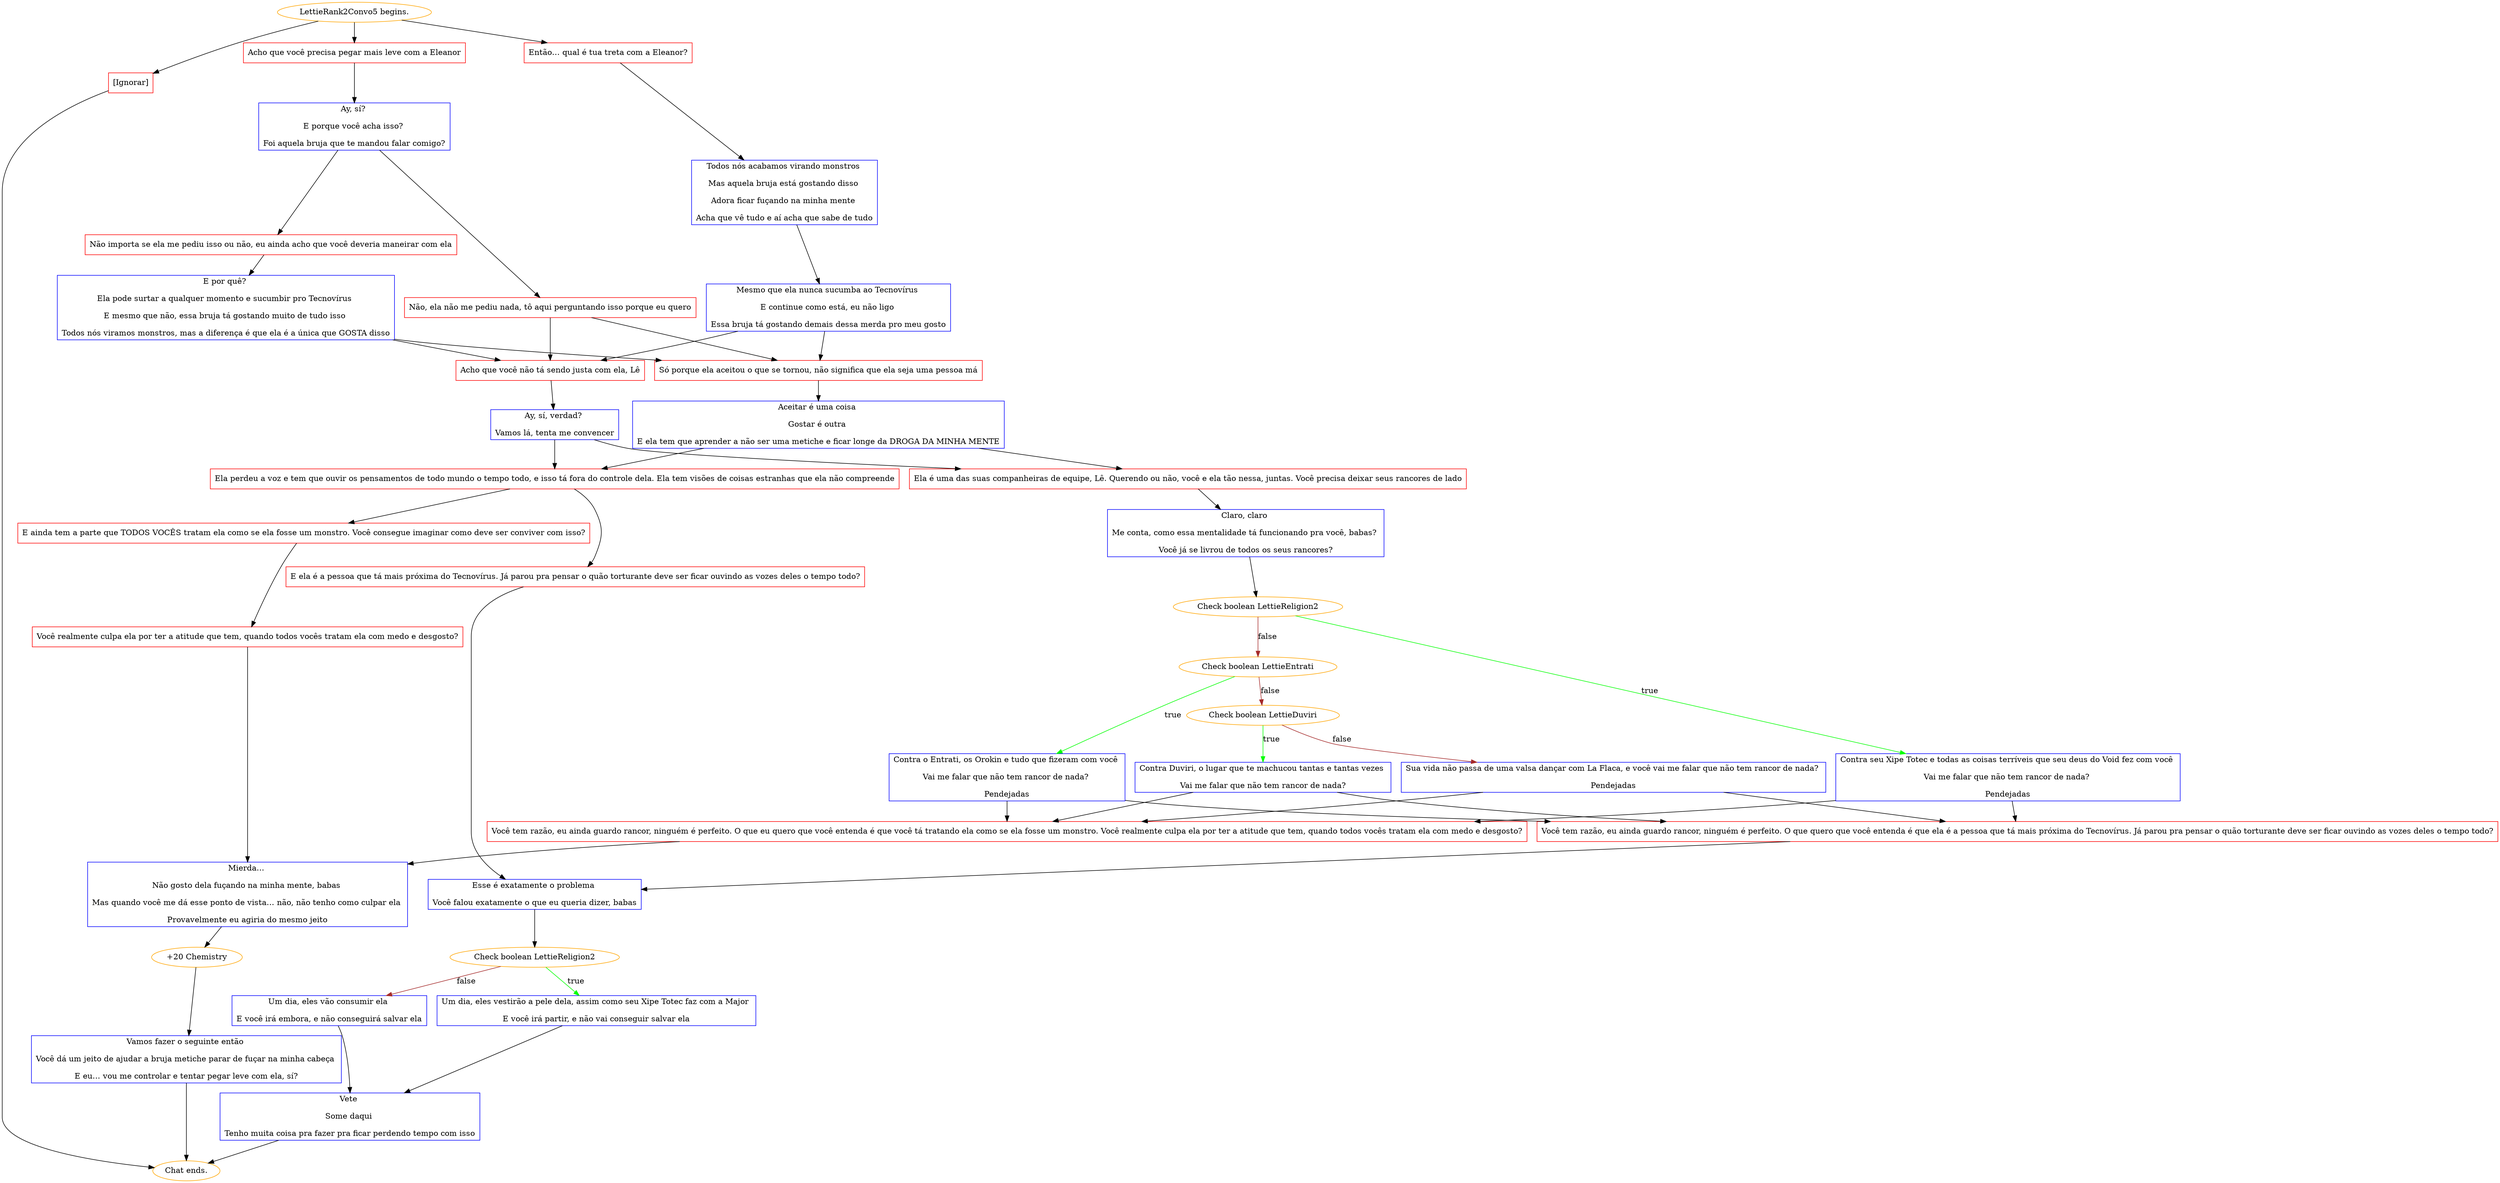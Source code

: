 digraph {
	"LettieRank2Convo5 begins." [color=orange];
		"LettieRank2Convo5 begins." -> j2385310213;
		"LettieRank2Convo5 begins." -> j3588124321;
		"LettieRank2Convo5 begins." -> j1678137900;
	j2385310213 [label="Então… qual é tua treta com a Eleanor?",shape=box,color=red];
		j2385310213 -> j3471075427;
	j3588124321 [label="Acho que você precisa pegar mais leve com a Eleanor",shape=box,color=red];
		j3588124321 -> j4016355135;
	j1678137900 [label="[Ignorar]",shape=box,color=red];
		j1678137900 -> "Chat ends.";
	j3471075427 [label="Todos nós acabamos virando monstros 
Mas aquela bruja está gostando disso 
Adora ficar fuçando na minha mente 
Acha que vê tudo e aí acha que sabe de tudo",shape=box,color=blue];
		j3471075427 -> j3297885511;
	j4016355135 [label="Ay, sí? 
E porque você acha isso? 
Foi aquela bruja que te mandou falar comigo?",shape=box,color=blue];
		j4016355135 -> j2963695405;
		j4016355135 -> j4172645724;
	"Chat ends." [color=orange];
	j3297885511 [label="Mesmo que ela nunca sucumba ao Tecnovírus 
E continue como está, eu não ligo 
Essa bruja tá gostando demais dessa merda pro meu gosto",shape=box,color=blue];
		j3297885511 -> j1297855099;
		j3297885511 -> j3397542069;
	j2963695405 [label="Não, ela não me pediu nada, tô aqui perguntando isso porque eu quero",shape=box,color=red];
		j2963695405 -> j3397542069;
		j2963695405 -> j1297855099;
	j4172645724 [label="Não importa se ela me pediu isso ou não, eu ainda acho que você deveria maneirar com ela",shape=box,color=red];
		j4172645724 -> j3631285520;
	j1297855099 [label="Só porque ela aceitou o que se tornou, não significa que ela seja uma pessoa má",shape=box,color=red];
		j1297855099 -> j3153631989;
	j3397542069 [label="Acho que você não tá sendo justa com ela, Lê",shape=box,color=red];
		j3397542069 -> j1302170048;
	j3631285520 [label="E por quê? 
Ela pode surtar a qualquer momento e sucumbir pro Tecnovírus 
E mesmo que não, essa bruja tá gostando muito de tudo isso 
Todos nós viramos monstros, mas a diferença é que ela é a única que GOSTA disso",shape=box,color=blue];
		j3631285520 -> j3397542069;
		j3631285520 -> j1297855099;
	j3153631989 [label="Aceitar é uma coisa 
Gostar é outra 
E ela tem que aprender a não ser uma metiche e ficar longe da DROGA DA MINHA MENTE",shape=box,color=blue];
		j3153631989 -> j1832818838;
		j3153631989 -> j4156394199;
	j1302170048 [label="Ay, sí, verdad? 
Vamos lá, tenta me convencer",shape=box,color=blue];
		j1302170048 -> j4156394199;
		j1302170048 -> j1832818838;
	j1832818838 [label="Ela é uma das suas companheiras de equipe, Lê. Querendo ou não, você e ela tão nessa, juntas. Você precisa deixar seus rancores de lado",shape=box,color=red];
		j1832818838 -> j948175832;
	j4156394199 [label="Ela perdeu a voz e tem que ouvir os pensamentos de todo mundo o tempo todo, e isso tá fora do controle dela. Ela tem visões de coisas estranhas que ela não compreende",shape=box,color=red];
		j4156394199 -> j2047499330;
		j4156394199 -> j1854642143;
	j948175832 [label="Claro, claro 
Me conta, como essa mentalidade tá funcionando pra você, babas? 
Você já se livrou de todos os seus rancores?",shape=box,color=blue];
		j948175832 -> j2551409099;
	j2047499330 [label="E ela é a pessoa que tá mais próxima do Tecnovírus. Já parou pra pensar o quão torturante deve ser ficar ouvindo as vozes deles o tempo todo?",shape=box,color=red];
		j2047499330 -> j1610129693;
	j1854642143 [label="E ainda tem a parte que TODOS VOCÊS tratam ela como se ela fosse um monstro. Você consegue imaginar como deve ser conviver com isso?",shape=box,color=red];
		j1854642143 -> j1166902470;
	j2551409099 [label="Check boolean LettieReligion2",color=orange];
		j2551409099 -> j2111116974 [label=true,color=green];
		j2551409099 -> j757062835 [label=false,color=brown];
	j1610129693 [label="Esse é exatamente o problema 
Você falou exatamente o que eu queria dizer, babas",shape=box,color=blue];
		j1610129693 -> j2749372787;
	j1166902470 [label="Você realmente culpa ela por ter a atitude que tem, quando todos vocês tratam ela com medo e desgosto?",shape=box,color=red];
		j1166902470 -> j1080491620;
	j2111116974 [label="Contra seu Xipe Totec e todas as coisas terríveis que seu deus do Void fez com você 
Vai me falar que não tem rancor de nada? 
Pendejadas",shape=box,color=blue];
		j2111116974 -> j1333851370;
		j2111116974 -> j491602660;
	j757062835 [label="Check boolean LettieEntrati",color=orange];
		j757062835 -> j3156101259 [label=true,color=green];
		j757062835 -> j1666734191 [label=false,color=brown];
	j2749372787 [label="Check boolean LettieReligion2",color=orange];
		j2749372787 -> j3479632175 [label=true,color=green];
		j2749372787 -> j1991054224 [label=false,color=brown];
	j1080491620 [label="Mierda… 
Não gosto dela fuçando na minha mente, babas 
Mas quando você me dá esse ponto de vista… não, não tenho como culpar ela 
Provavelmente eu agiria do mesmo jeito",shape=box,color=blue];
		j1080491620 -> j2423636909;
	j1333851370 [label="Você tem razão, eu ainda guardo rancor, ninguém é perfeito. O que eu quero que você entenda é que você tá tratando ela como se ela fosse um monstro. Você realmente culpa ela por ter a atitude que tem, quando todos vocês tratam ela com medo e desgosto?",shape=box,color=red];
		j1333851370 -> j1080491620;
	j491602660 [label="Você tem razão, eu ainda guardo rancor, ninguém é perfeito. O que quero que você entenda é que ela é a pessoa que tá mais próxima do Tecnovírus. Já parou pra pensar o quão torturante deve ser ficar ouvindo as vozes deles o tempo todo?",shape=box,color=red];
		j491602660 -> j1610129693;
	j3156101259 [label="Contra o Entrati, os Orokin e tudo que fizeram com você 
Vai me falar que não tem rancor de nada? 
Pendejadas",shape=box,color=blue];
		j3156101259 -> j1333851370;
		j3156101259 -> j491602660;
	j1666734191 [label="Check boolean LettieDuviri",color=orange];
		j1666734191 -> j133153753 [label=true,color=green];
		j1666734191 -> j3142197903 [label=false,color=brown];
	j3479632175 [label="Um dia, eles vestirão a pele dela, assim como seu Xipe Totec faz com a Major 
E você irá partir, e não vai conseguir salvar ela",shape=box,color=blue];
		j3479632175 -> j1345285761;
	j1991054224 [label="Um dia, eles vão consumir ela 
E você irá embora, e não conseguirá salvar ela",shape=box,color=blue];
		j1991054224 -> j1345285761;
	j2423636909 [label="+20 Chemistry",color=orange];
		j2423636909 -> j1383182543;
	j133153753 [label="Contra Duviri, o lugar que te machucou tantas e tantas vezes 
Vai me falar que não tem rancor de nada?",shape=box,color=blue];
		j133153753 -> j1333851370;
		j133153753 -> j491602660;
	j3142197903 [label="Sua vida não passa de uma valsa dançar com La Flaca, e você vai me falar que não tem rancor de nada? 
Pendejadas",shape=box,color=blue];
		j3142197903 -> j1333851370;
		j3142197903 -> j491602660;
	j1345285761 [label="Vete 
Some daqui 
Tenho muita coisa pra fazer pra ficar perdendo tempo com isso",shape=box,color=blue];
		j1345285761 -> "Chat ends.";
	j1383182543 [label="Vamos fazer o seguinte então 
Você dá um jeito de ajudar a bruja metiche parar de fuçar na minha cabeça 
E eu… vou me controlar e tentar pegar leve com ela, sí?",shape=box,color=blue];
		j1383182543 -> "Chat ends.";
}